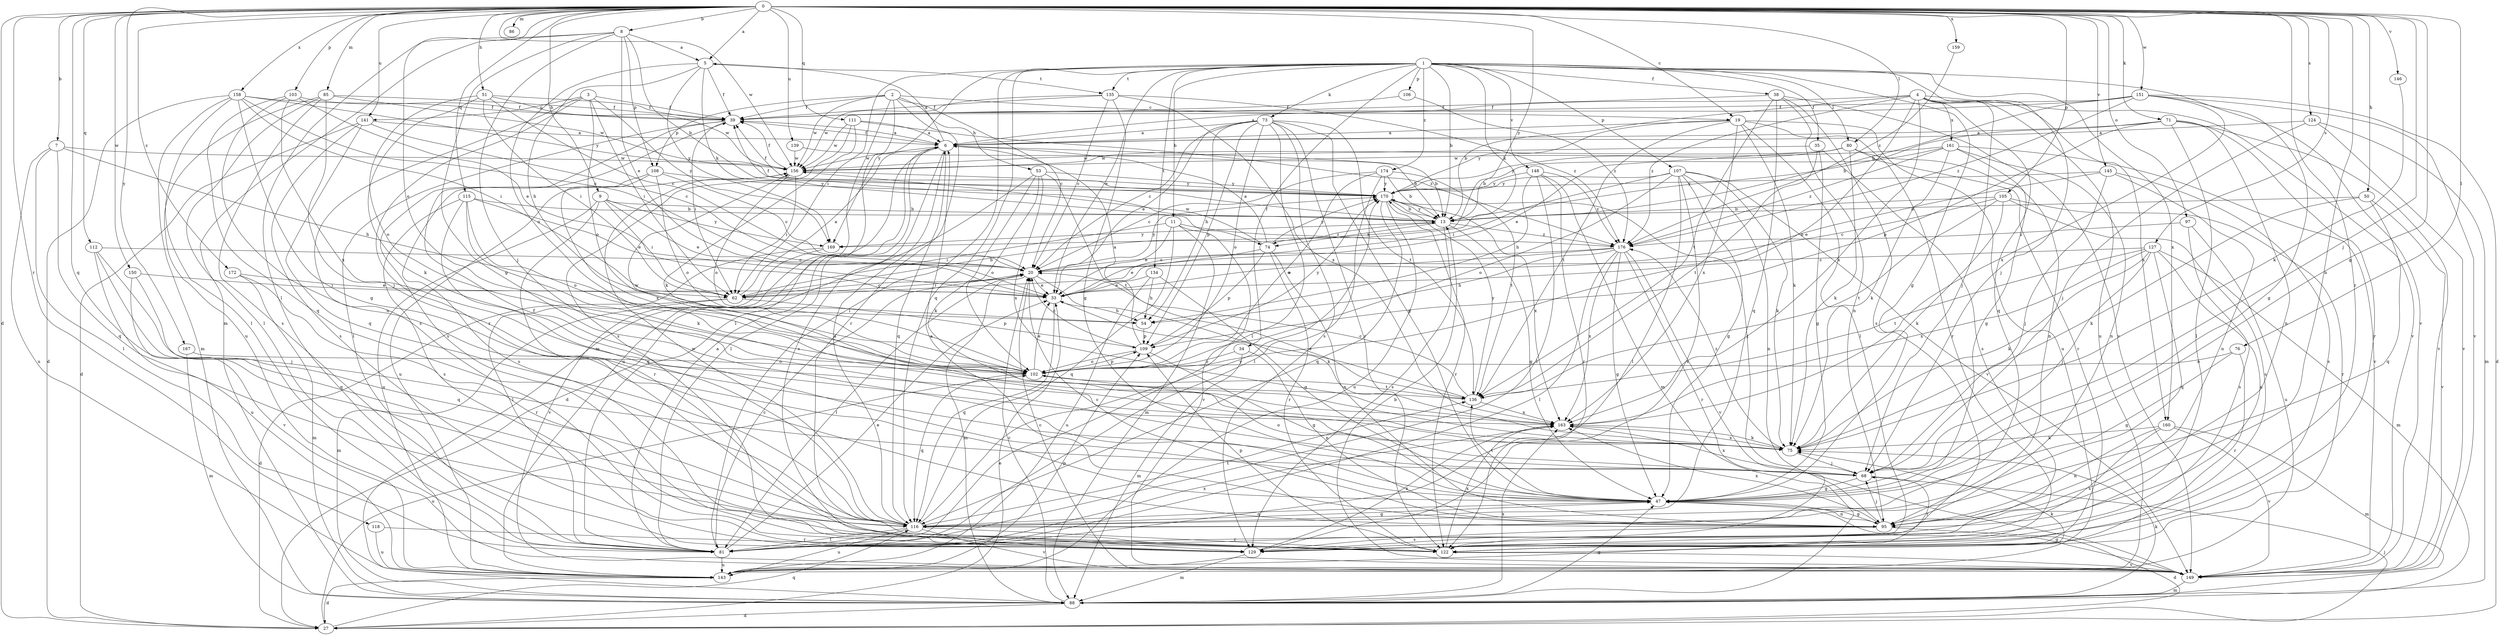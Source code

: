 strict digraph  {
0;
1;
2;
3;
4;
5;
6;
7;
8;
9;
11;
13;
19;
20;
27;
33;
34;
35;
38;
39;
47;
50;
51;
53;
54;
62;
68;
71;
73;
74;
75;
76;
80;
81;
85;
86;
88;
95;
97;
102;
103;
105;
106;
107;
108;
109;
111;
112;
115;
116;
118;
122;
124;
127;
129;
134;
135;
136;
139;
141;
143;
145;
146;
148;
149;
150;
151;
156;
158;
159;
160;
161;
163;
167;
169;
170;
172;
174;
176;
0 -> 5  [label=a];
0 -> 7  [label=b];
0 -> 8  [label=b];
0 -> 9  [label=b];
0 -> 19  [label=c];
0 -> 27  [label=d];
0 -> 47  [label=g];
0 -> 50  [label=h];
0 -> 51  [label=h];
0 -> 68  [label=j];
0 -> 71  [label=k];
0 -> 76  [label=l];
0 -> 80  [label=l];
0 -> 85  [label=m];
0 -> 86  [label=m];
0 -> 95  [label=n];
0 -> 97  [label=o];
0 -> 102  [label=o];
0 -> 103  [label=p];
0 -> 105  [label=p];
0 -> 111  [label=q];
0 -> 112  [label=q];
0 -> 115  [label=q];
0 -> 116  [label=q];
0 -> 118  [label=r];
0 -> 122  [label=r];
0 -> 124  [label=s];
0 -> 127  [label=s];
0 -> 139  [label=u];
0 -> 141  [label=u];
0 -> 145  [label=v];
0 -> 146  [label=v];
0 -> 150  [label=w];
0 -> 151  [label=w];
0 -> 156  [label=w];
0 -> 158  [label=x];
0 -> 159  [label=x];
0 -> 167  [label=y];
0 -> 169  [label=y];
0 -> 172  [label=z];
1 -> 11  [label=b];
1 -> 13  [label=b];
1 -> 33  [label=e];
1 -> 34  [label=f];
1 -> 35  [label=f];
1 -> 38  [label=f];
1 -> 47  [label=g];
1 -> 62  [label=i];
1 -> 68  [label=j];
1 -> 73  [label=k];
1 -> 74  [label=k];
1 -> 80  [label=l];
1 -> 81  [label=l];
1 -> 106  [label=p];
1 -> 107  [label=p];
1 -> 116  [label=q];
1 -> 134  [label=t];
1 -> 135  [label=t];
1 -> 148  [label=v];
1 -> 149  [label=v];
1 -> 160  [label=x];
1 -> 169  [label=y];
1 -> 174  [label=z];
2 -> 19  [label=c];
2 -> 20  [label=c];
2 -> 39  [label=f];
2 -> 53  [label=h];
2 -> 81  [label=l];
2 -> 88  [label=m];
2 -> 108  [label=p];
2 -> 122  [label=r];
2 -> 156  [label=w];
3 -> 39  [label=f];
3 -> 62  [label=i];
3 -> 102  [label=o];
3 -> 122  [label=r];
3 -> 129  [label=s];
3 -> 141  [label=u];
3 -> 169  [label=y];
4 -> 13  [label=b];
4 -> 39  [label=f];
4 -> 68  [label=j];
4 -> 102  [label=o];
4 -> 116  [label=q];
4 -> 143  [label=u];
4 -> 149  [label=v];
4 -> 160  [label=x];
4 -> 161  [label=x];
4 -> 163  [label=x];
4 -> 176  [label=z];
5 -> 39  [label=f];
5 -> 54  [label=h];
5 -> 74  [label=k];
5 -> 102  [label=o];
5 -> 135  [label=t];
5 -> 169  [label=y];
6 -> 5  [label=a];
6 -> 13  [label=b];
6 -> 39  [label=f];
6 -> 81  [label=l];
6 -> 116  [label=q];
6 -> 129  [label=s];
6 -> 143  [label=u];
6 -> 156  [label=w];
7 -> 54  [label=h];
7 -> 81  [label=l];
7 -> 116  [label=q];
7 -> 143  [label=u];
7 -> 156  [label=w];
8 -> 5  [label=a];
8 -> 13  [label=b];
8 -> 33  [label=e];
8 -> 47  [label=g];
8 -> 68  [label=j];
8 -> 81  [label=l];
8 -> 88  [label=m];
8 -> 108  [label=p];
9 -> 13  [label=b];
9 -> 33  [label=e];
9 -> 62  [label=i];
9 -> 122  [label=r];
9 -> 143  [label=u];
9 -> 169  [label=y];
11 -> 33  [label=e];
11 -> 62  [label=i];
11 -> 88  [label=m];
11 -> 116  [label=q];
11 -> 149  [label=v];
11 -> 176  [label=z];
13 -> 39  [label=f];
13 -> 47  [label=g];
13 -> 74  [label=k];
13 -> 129  [label=s];
13 -> 169  [label=y];
13 -> 170  [label=y];
13 -> 176  [label=z];
19 -> 6  [label=a];
19 -> 75  [label=k];
19 -> 81  [label=l];
19 -> 122  [label=r];
19 -> 136  [label=t];
19 -> 143  [label=u];
19 -> 163  [label=x];
19 -> 170  [label=y];
20 -> 33  [label=e];
20 -> 62  [label=i];
20 -> 75  [label=k];
20 -> 81  [label=l];
20 -> 88  [label=m];
20 -> 170  [label=y];
27 -> 33  [label=e];
27 -> 68  [label=j];
27 -> 102  [label=o];
27 -> 116  [label=q];
33 -> 54  [label=h];
33 -> 116  [label=q];
34 -> 88  [label=m];
34 -> 95  [label=n];
34 -> 102  [label=o];
35 -> 47  [label=g];
35 -> 129  [label=s];
35 -> 136  [label=t];
35 -> 156  [label=w];
38 -> 39  [label=f];
38 -> 95  [label=n];
38 -> 116  [label=q];
38 -> 129  [label=s];
38 -> 136  [label=t];
38 -> 149  [label=v];
39 -> 6  [label=a];
39 -> 62  [label=i];
39 -> 81  [label=l];
39 -> 129  [label=s];
47 -> 39  [label=f];
47 -> 95  [label=n];
47 -> 116  [label=q];
47 -> 136  [label=t];
50 -> 13  [label=b];
50 -> 75  [label=k];
50 -> 116  [label=q];
50 -> 149  [label=v];
51 -> 20  [label=c];
51 -> 39  [label=f];
51 -> 62  [label=i];
51 -> 75  [label=k];
51 -> 102  [label=o];
51 -> 156  [label=w];
53 -> 27  [label=d];
53 -> 75  [label=k];
53 -> 102  [label=o];
53 -> 136  [label=t];
53 -> 163  [label=x];
53 -> 170  [label=y];
54 -> 109  [label=p];
62 -> 6  [label=a];
62 -> 13  [label=b];
62 -> 20  [label=c];
62 -> 27  [label=d];
62 -> 88  [label=m];
62 -> 109  [label=p];
68 -> 47  [label=g];
68 -> 102  [label=o];
68 -> 122  [label=r];
68 -> 163  [label=x];
71 -> 6  [label=a];
71 -> 13  [label=b];
71 -> 81  [label=l];
71 -> 95  [label=n];
71 -> 109  [label=p];
71 -> 122  [label=r];
71 -> 149  [label=v];
73 -> 6  [label=a];
73 -> 20  [label=c];
73 -> 33  [label=e];
73 -> 47  [label=g];
73 -> 54  [label=h];
73 -> 81  [label=l];
73 -> 102  [label=o];
73 -> 109  [label=p];
73 -> 122  [label=r];
73 -> 129  [label=s];
73 -> 136  [label=t];
74 -> 6  [label=a];
74 -> 33  [label=e];
74 -> 95  [label=n];
74 -> 109  [label=p];
74 -> 122  [label=r];
74 -> 156  [label=w];
74 -> 170  [label=y];
75 -> 68  [label=j];
75 -> 163  [label=x];
75 -> 176  [label=z];
76 -> 47  [label=g];
76 -> 102  [label=o];
76 -> 122  [label=r];
80 -> 33  [label=e];
80 -> 75  [label=k];
80 -> 95  [label=n];
80 -> 122  [label=r];
80 -> 156  [label=w];
80 -> 170  [label=y];
81 -> 6  [label=a];
81 -> 20  [label=c];
81 -> 33  [label=e];
81 -> 143  [label=u];
81 -> 163  [label=x];
85 -> 39  [label=f];
85 -> 68  [label=j];
85 -> 81  [label=l];
85 -> 129  [label=s];
85 -> 143  [label=u];
85 -> 156  [label=w];
88 -> 20  [label=c];
88 -> 27  [label=d];
88 -> 47  [label=g];
88 -> 75  [label=k];
88 -> 163  [label=x];
95 -> 6  [label=a];
95 -> 20  [label=c];
95 -> 27  [label=d];
95 -> 47  [label=g];
95 -> 68  [label=j];
95 -> 129  [label=s];
95 -> 163  [label=x];
97 -> 129  [label=s];
97 -> 143  [label=u];
97 -> 176  [label=z];
102 -> 33  [label=e];
102 -> 109  [label=p];
102 -> 116  [label=q];
102 -> 136  [label=t];
103 -> 33  [label=e];
103 -> 39  [label=f];
103 -> 95  [label=n];
103 -> 116  [label=q];
103 -> 163  [label=x];
105 -> 13  [label=b];
105 -> 20  [label=c];
105 -> 75  [label=k];
105 -> 122  [label=r];
105 -> 129  [label=s];
105 -> 136  [label=t];
106 -> 39  [label=f];
106 -> 176  [label=z];
107 -> 47  [label=g];
107 -> 62  [label=i];
107 -> 75  [label=k];
107 -> 81  [label=l];
107 -> 95  [label=n];
107 -> 102  [label=o];
107 -> 129  [label=s];
107 -> 149  [label=v];
107 -> 170  [label=y];
108 -> 20  [label=c];
108 -> 102  [label=o];
108 -> 129  [label=s];
108 -> 163  [label=x];
108 -> 170  [label=y];
109 -> 6  [label=a];
109 -> 20  [label=c];
109 -> 47  [label=g];
109 -> 102  [label=o];
109 -> 170  [label=y];
111 -> 6  [label=a];
111 -> 75  [label=k];
111 -> 129  [label=s];
111 -> 156  [label=w];
111 -> 176  [label=z];
112 -> 20  [label=c];
112 -> 68  [label=j];
112 -> 116  [label=q];
112 -> 143  [label=u];
115 -> 13  [label=b];
115 -> 33  [label=e];
115 -> 75  [label=k];
115 -> 102  [label=o];
115 -> 116  [label=q];
115 -> 129  [label=s];
116 -> 6  [label=a];
116 -> 47  [label=g];
116 -> 81  [label=l];
116 -> 122  [label=r];
116 -> 136  [label=t];
116 -> 143  [label=u];
116 -> 149  [label=v];
116 -> 156  [label=w];
116 -> 170  [label=y];
118 -> 122  [label=r];
118 -> 143  [label=u];
122 -> 109  [label=p];
122 -> 149  [label=v];
122 -> 163  [label=x];
124 -> 6  [label=a];
124 -> 68  [label=j];
124 -> 88  [label=m];
124 -> 149  [label=v];
127 -> 20  [label=c];
127 -> 68  [label=j];
127 -> 75  [label=k];
127 -> 88  [label=m];
127 -> 95  [label=n];
127 -> 116  [label=q];
127 -> 136  [label=t];
127 -> 163  [label=x];
129 -> 88  [label=m];
129 -> 163  [label=x];
134 -> 33  [label=e];
134 -> 47  [label=g];
134 -> 54  [label=h];
134 -> 143  [label=u];
135 -> 20  [label=c];
135 -> 39  [label=f];
135 -> 47  [label=g];
135 -> 156  [label=w];
135 -> 163  [label=x];
135 -> 176  [label=z];
136 -> 20  [label=c];
136 -> 33  [label=e];
136 -> 156  [label=w];
136 -> 163  [label=x];
136 -> 170  [label=y];
139 -> 13  [label=b];
139 -> 156  [label=w];
141 -> 6  [label=a];
141 -> 20  [label=c];
141 -> 27  [label=d];
141 -> 116  [label=q];
141 -> 129  [label=s];
143 -> 27  [label=d];
143 -> 75  [label=k];
143 -> 109  [label=p];
145 -> 33  [label=e];
145 -> 68  [label=j];
145 -> 95  [label=n];
145 -> 129  [label=s];
145 -> 170  [label=y];
146 -> 75  [label=k];
148 -> 54  [label=h];
148 -> 81  [label=l];
148 -> 88  [label=m];
148 -> 122  [label=r];
148 -> 170  [label=y];
148 -> 176  [label=z];
149 -> 13  [label=b];
149 -> 20  [label=c];
149 -> 47  [label=g];
149 -> 88  [label=m];
150 -> 62  [label=i];
150 -> 116  [label=q];
150 -> 149  [label=v];
151 -> 6  [label=a];
151 -> 13  [label=b];
151 -> 27  [label=d];
151 -> 39  [label=f];
151 -> 47  [label=g];
151 -> 149  [label=v];
151 -> 163  [label=x];
151 -> 176  [label=z];
156 -> 39  [label=f];
156 -> 62  [label=i];
156 -> 102  [label=o];
156 -> 143  [label=u];
156 -> 170  [label=y];
158 -> 20  [label=c];
158 -> 27  [label=d];
158 -> 39  [label=f];
158 -> 47  [label=g];
158 -> 62  [label=i];
158 -> 81  [label=l];
158 -> 88  [label=m];
158 -> 170  [label=y];
159 -> 176  [label=z];
160 -> 75  [label=k];
160 -> 88  [label=m];
160 -> 95  [label=n];
160 -> 129  [label=s];
160 -> 149  [label=v];
161 -> 13  [label=b];
161 -> 47  [label=g];
161 -> 75  [label=k];
161 -> 95  [label=n];
161 -> 149  [label=v];
161 -> 156  [label=w];
161 -> 176  [label=z];
163 -> 75  [label=k];
167 -> 88  [label=m];
167 -> 102  [label=o];
169 -> 81  [label=l];
169 -> 149  [label=v];
170 -> 13  [label=b];
170 -> 39  [label=f];
170 -> 68  [label=j];
170 -> 116  [label=q];
170 -> 122  [label=r];
170 -> 143  [label=u];
170 -> 163  [label=x];
172 -> 33  [label=e];
172 -> 88  [label=m];
172 -> 122  [label=r];
174 -> 13  [label=b];
174 -> 20  [label=c];
174 -> 81  [label=l];
174 -> 102  [label=o];
174 -> 136  [label=t];
174 -> 170  [label=y];
176 -> 20  [label=c];
176 -> 33  [label=e];
176 -> 47  [label=g];
176 -> 54  [label=h];
176 -> 81  [label=l];
176 -> 122  [label=r];
176 -> 149  [label=v];
176 -> 163  [label=x];
}
